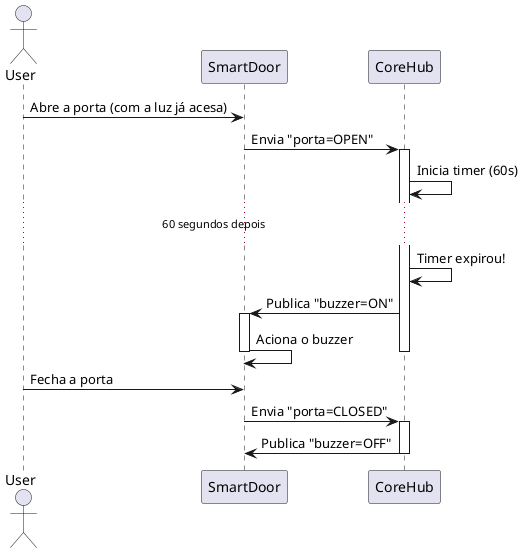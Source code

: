 @startuml
actor User
participant SmartDoor
participant CoreHub

User -> SmartDoor: Abre a porta (com a luz já acesa)
SmartDoor -> CoreHub: Envia "porta=OPEN"

activate CoreHub
CoreHub -> CoreHub: Inicia timer (60s)
... 60 segundos depois ...
CoreHub -> CoreHub: Timer expirou!
CoreHub -> SmartDoor: Publica "buzzer=ON"
activate SmartDoor
SmartDoor -> SmartDoor: Aciona o buzzer
deactivate SmartDoor
deactivate CoreHub

User -> SmartDoor: Fecha a porta
SmartDoor -> CoreHub: Envia "porta=CLOSED"
activate CoreHub
CoreHub -> SmartDoor: Publica "buzzer=OFF"
deactivate CoreHub
@enduml